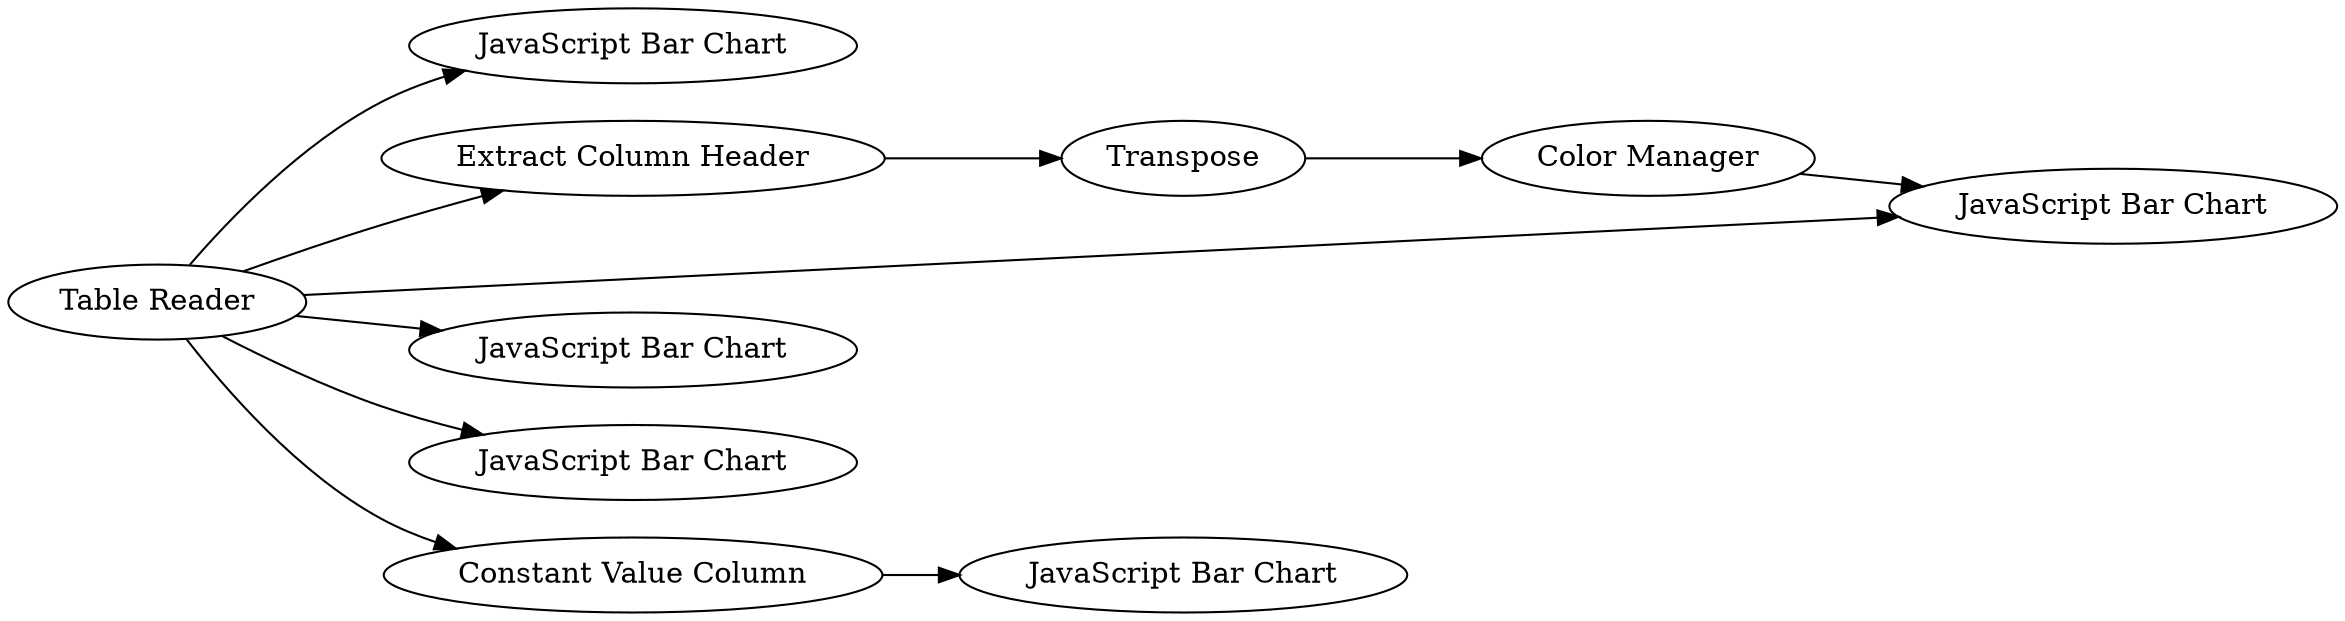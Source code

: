 digraph {
	1 [label="Table Reader"]
	12 [label="JavaScript Bar Chart"]
	18 [label="Extract Column Header"]
	19 [label=Transpose]
	20 [label="Color Manager"]
	21 [label="JavaScript Bar Chart"]
	24 [label="JavaScript Bar Chart"]
	25 [label="JavaScript Bar Chart"]
	27 [label="Constant Value Column"]
	28 [label="JavaScript Bar Chart"]
	1 -> 18
	1 -> 21
	1 -> 25
	1 -> 24
	1 -> 27
	1 -> 12
	18 -> 19
	19 -> 20
	20 -> 21
	27 -> 28
	rankdir=LR
}
